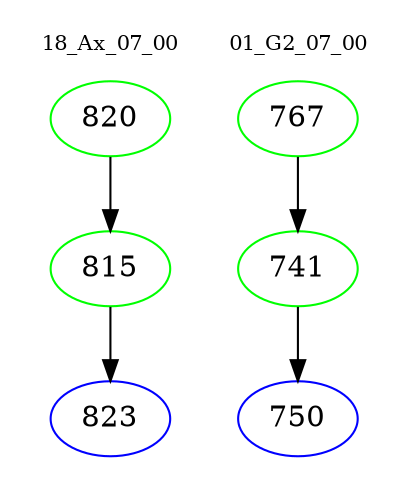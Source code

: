 digraph{
subgraph cluster_0 {
color = white
label = "18_Ax_07_00";
fontsize=10;
T0_820 [label="820", color="green"]
T0_820 -> T0_815 [color="black"]
T0_815 [label="815", color="green"]
T0_815 -> T0_823 [color="black"]
T0_823 [label="823", color="blue"]
}
subgraph cluster_1 {
color = white
label = "01_G2_07_00";
fontsize=10;
T1_767 [label="767", color="green"]
T1_767 -> T1_741 [color="black"]
T1_741 [label="741", color="green"]
T1_741 -> T1_750 [color="black"]
T1_750 [label="750", color="blue"]
}
}
